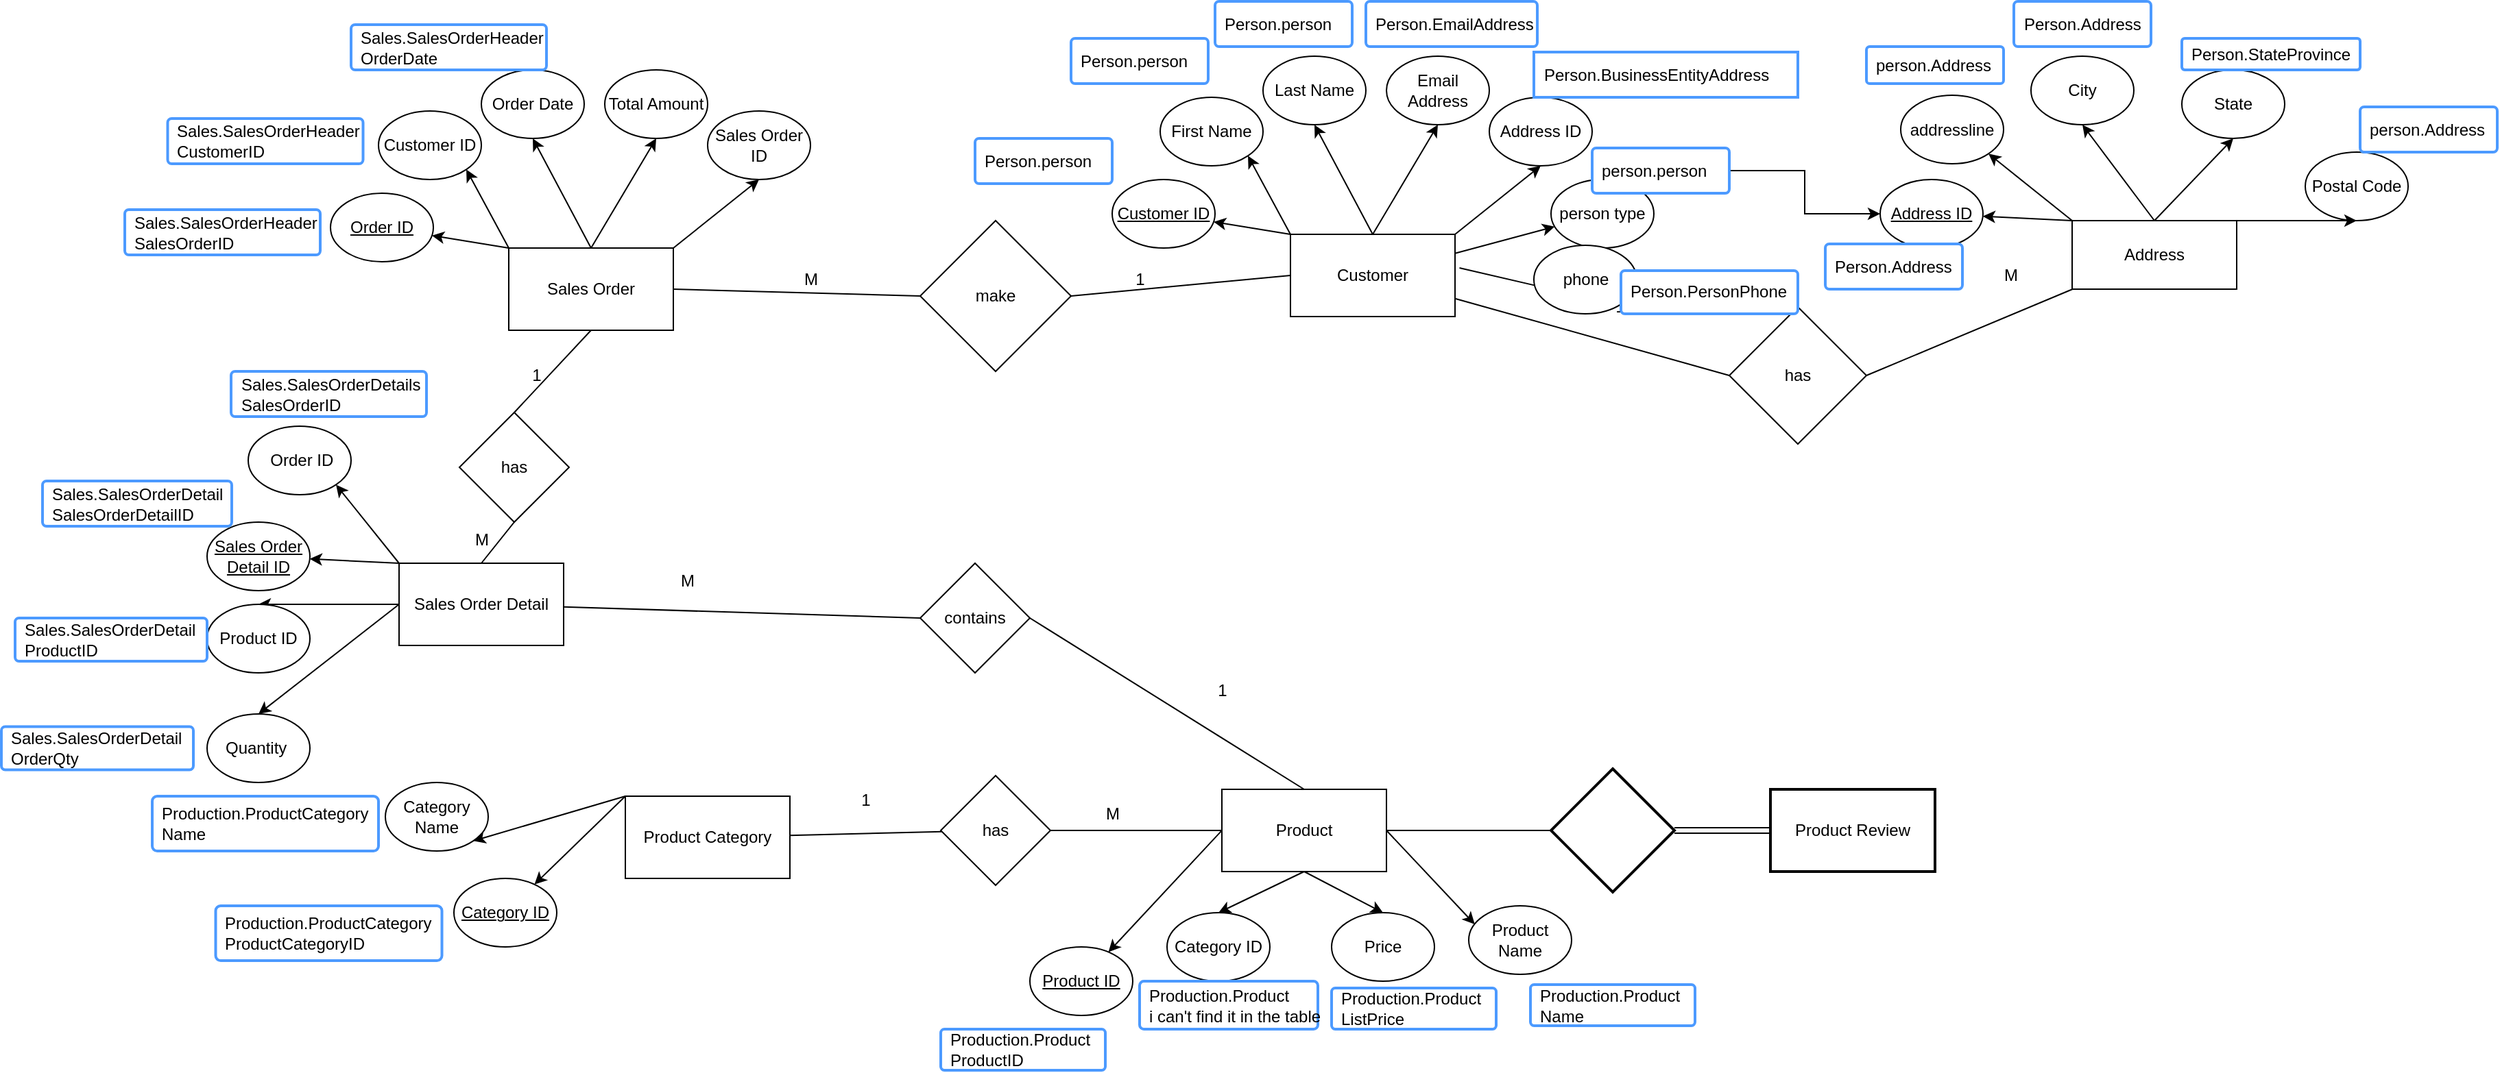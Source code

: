 <mxfile version="24.7.16">
  <diagram name="Page-1" id="MLEnwfUVhG2JAZSOJmCI">
    <mxGraphModel dx="1527" dy="348" grid="1" gridSize="10" guides="1" tooltips="1" connect="1" arrows="1" fold="1" page="1" pageScale="1" pageWidth="827" pageHeight="1169" math="0" shadow="0">
      <root>
        <mxCell id="0" />
        <mxCell id="1" parent="0" />
        <mxCell id="y_rSZQvv91NiWjtASgyF-7" value="" style="rounded=0;orthogonalLoop=1;jettySize=auto;html=1;exitX=0;exitY=0;exitDx=0;exitDy=0;" parent="1" source="y_rSZQvv91NiWjtASgyF-1" target="y_rSZQvv91NiWjtASgyF-5" edge="1">
          <mxGeometry relative="1" as="geometry" />
        </mxCell>
        <mxCell id="y_rSZQvv91NiWjtASgyF-9" value="" style="rounded=0;orthogonalLoop=1;jettySize=auto;html=1;entryX=0.5;entryY=1;entryDx=0;entryDy=0;exitX=0.5;exitY=0;exitDx=0;exitDy=0;" parent="1" source="y_rSZQvv91NiWjtASgyF-1" target="y_rSZQvv91NiWjtASgyF-3" edge="1">
          <mxGeometry relative="1" as="geometry" />
        </mxCell>
        <mxCell id="y_rSZQvv91NiWjtASgyF-1" value="Sales Order" style="rounded=0;whiteSpace=wrap;html=1;" parent="1" vertex="1">
          <mxGeometry x="340" y="190" width="120" height="60" as="geometry" />
        </mxCell>
        <mxCell id="y_rSZQvv91NiWjtASgyF-2" value="Customer ID" style="ellipse;whiteSpace=wrap;html=1;" parent="1" vertex="1">
          <mxGeometry x="245" y="90" width="75" height="50" as="geometry" />
        </mxCell>
        <mxCell id="y_rSZQvv91NiWjtASgyF-3" value="Order Date" style="ellipse;whiteSpace=wrap;html=1;" parent="1" vertex="1">
          <mxGeometry x="320" y="60" width="75" height="50" as="geometry" />
        </mxCell>
        <mxCell id="y_rSZQvv91NiWjtASgyF-4" value="Total Amount" style="ellipse;whiteSpace=wrap;html=1;" parent="1" vertex="1">
          <mxGeometry x="410" y="60" width="75" height="50" as="geometry" />
        </mxCell>
        <mxCell id="y_rSZQvv91NiWjtASgyF-5" value="&lt;u&gt;Order ID&lt;/u&gt;" style="ellipse;whiteSpace=wrap;html=1;" parent="1" vertex="1">
          <mxGeometry x="210" y="150" width="75" height="50" as="geometry" />
        </mxCell>
        <mxCell id="y_rSZQvv91NiWjtASgyF-6" value="Sales Order ID" style="ellipse;whiteSpace=wrap;html=1;" parent="1" vertex="1">
          <mxGeometry x="485" y="90" width="75" height="50" as="geometry" />
        </mxCell>
        <mxCell id="y_rSZQvv91NiWjtASgyF-8" value="" style="endArrow=classic;html=1;rounded=0;exitX=0;exitY=0;exitDx=0;exitDy=0;entryX=1;entryY=1;entryDx=0;entryDy=0;" parent="1" source="y_rSZQvv91NiWjtASgyF-1" target="y_rSZQvv91NiWjtASgyF-2" edge="1">
          <mxGeometry width="50" height="50" relative="1" as="geometry">
            <mxPoint x="490" y="240" as="sourcePoint" />
            <mxPoint x="540" y="190" as="targetPoint" />
          </mxGeometry>
        </mxCell>
        <mxCell id="y_rSZQvv91NiWjtASgyF-10" value="" style="endArrow=classic;html=1;rounded=0;exitX=0.5;exitY=0;exitDx=0;exitDy=0;entryX=0.5;entryY=1;entryDx=0;entryDy=0;" parent="1" source="y_rSZQvv91NiWjtASgyF-1" target="y_rSZQvv91NiWjtASgyF-4" edge="1">
          <mxGeometry width="50" height="50" relative="1" as="geometry">
            <mxPoint x="490" y="240" as="sourcePoint" />
            <mxPoint x="540" y="190" as="targetPoint" />
          </mxGeometry>
        </mxCell>
        <mxCell id="y_rSZQvv91NiWjtASgyF-11" value="" style="endArrow=classic;html=1;rounded=0;exitX=1;exitY=0;exitDx=0;exitDy=0;entryX=0.5;entryY=1;entryDx=0;entryDy=0;" parent="1" source="y_rSZQvv91NiWjtASgyF-1" target="y_rSZQvv91NiWjtASgyF-6" edge="1">
          <mxGeometry width="50" height="50" relative="1" as="geometry">
            <mxPoint x="490" y="240" as="sourcePoint" />
            <mxPoint x="540" y="190" as="targetPoint" />
          </mxGeometry>
        </mxCell>
        <mxCell id="y_rSZQvv91NiWjtASgyF-13" value="" style="rounded=0;orthogonalLoop=1;jettySize=auto;html=1;exitX=0;exitY=0;exitDx=0;exitDy=0;" parent="1" source="y_rSZQvv91NiWjtASgyF-15" target="y_rSZQvv91NiWjtASgyF-19" edge="1">
          <mxGeometry relative="1" as="geometry" />
        </mxCell>
        <mxCell id="y_rSZQvv91NiWjtASgyF-14" value="" style="rounded=0;orthogonalLoop=1;jettySize=auto;html=1;entryX=0.5;entryY=1;entryDx=0;entryDy=0;exitX=0.5;exitY=0;exitDx=0;exitDy=0;" parent="1" source="y_rSZQvv91NiWjtASgyF-15" target="y_rSZQvv91NiWjtASgyF-17" edge="1">
          <mxGeometry relative="1" as="geometry" />
        </mxCell>
        <mxCell id="y_rSZQvv91NiWjtASgyF-25" value="" style="rounded=0;orthogonalLoop=1;jettySize=auto;html=1;" parent="1" source="y_rSZQvv91NiWjtASgyF-15" target="y_rSZQvv91NiWjtASgyF-24" edge="1">
          <mxGeometry relative="1" as="geometry" />
        </mxCell>
        <mxCell id="y_rSZQvv91NiWjtASgyF-90" style="rounded=0;orthogonalLoop=1;jettySize=auto;html=1;entryX=0;entryY=0.5;entryDx=0;entryDy=0;endArrow=none;endFill=0;" parent="1" source="y_rSZQvv91NiWjtASgyF-15" target="y_rSZQvv91NiWjtASgyF-89" edge="1">
          <mxGeometry relative="1" as="geometry" />
        </mxCell>
        <mxCell id="y_rSZQvv91NiWjtASgyF-15" value="Customer" style="rounded=0;whiteSpace=wrap;html=1;" parent="1" vertex="1">
          <mxGeometry x="910" y="180" width="120" height="60" as="geometry" />
        </mxCell>
        <mxCell id="y_rSZQvv91NiWjtASgyF-16" value="First Name" style="ellipse;whiteSpace=wrap;html=1;" parent="1" vertex="1">
          <mxGeometry x="815" y="80" width="75" height="50" as="geometry" />
        </mxCell>
        <mxCell id="y_rSZQvv91NiWjtASgyF-17" value="Last Name" style="ellipse;whiteSpace=wrap;html=1;" parent="1" vertex="1">
          <mxGeometry x="890" y="50" width="75" height="50" as="geometry" />
        </mxCell>
        <mxCell id="y_rSZQvv91NiWjtASgyF-18" value="Email Address" style="ellipse;whiteSpace=wrap;html=1;" parent="1" vertex="1">
          <mxGeometry x="980" y="50" width="75" height="50" as="geometry" />
        </mxCell>
        <mxCell id="y_rSZQvv91NiWjtASgyF-19" value="&lt;u&gt;Customer ID&lt;/u&gt;" style="ellipse;whiteSpace=wrap;html=1;" parent="1" vertex="1">
          <mxGeometry x="780" y="140" width="75" height="50" as="geometry" />
        </mxCell>
        <mxCell id="y_rSZQvv91NiWjtASgyF-20" value="Address ID" style="ellipse;whiteSpace=wrap;html=1;" parent="1" vertex="1">
          <mxGeometry x="1055" y="80" width="75" height="50" as="geometry" />
        </mxCell>
        <mxCell id="y_rSZQvv91NiWjtASgyF-21" value="" style="endArrow=classic;html=1;rounded=0;exitX=0;exitY=0;exitDx=0;exitDy=0;entryX=1;entryY=1;entryDx=0;entryDy=0;" parent="1" source="y_rSZQvv91NiWjtASgyF-15" target="y_rSZQvv91NiWjtASgyF-16" edge="1">
          <mxGeometry width="50" height="50" relative="1" as="geometry">
            <mxPoint x="1060" y="230" as="sourcePoint" />
            <mxPoint x="1110" y="180" as="targetPoint" />
          </mxGeometry>
        </mxCell>
        <mxCell id="y_rSZQvv91NiWjtASgyF-22" value="" style="endArrow=classic;html=1;rounded=0;exitX=0.5;exitY=0;exitDx=0;exitDy=0;entryX=0.5;entryY=1;entryDx=0;entryDy=0;" parent="1" source="y_rSZQvv91NiWjtASgyF-15" target="y_rSZQvv91NiWjtASgyF-18" edge="1">
          <mxGeometry width="50" height="50" relative="1" as="geometry">
            <mxPoint x="1060" y="230" as="sourcePoint" />
            <mxPoint x="1110" y="180" as="targetPoint" />
          </mxGeometry>
        </mxCell>
        <mxCell id="y_rSZQvv91NiWjtASgyF-23" value="" style="endArrow=classic;html=1;rounded=0;exitX=1;exitY=0;exitDx=0;exitDy=0;entryX=0.5;entryY=1;entryDx=0;entryDy=0;" parent="1" source="y_rSZQvv91NiWjtASgyF-15" target="y_rSZQvv91NiWjtASgyF-20" edge="1">
          <mxGeometry width="50" height="50" relative="1" as="geometry">
            <mxPoint x="1060" y="230" as="sourcePoint" />
            <mxPoint x="1110" y="180" as="targetPoint" />
          </mxGeometry>
        </mxCell>
        <mxCell id="y_rSZQvv91NiWjtASgyF-24" value="person type" style="ellipse;whiteSpace=wrap;html=1;" parent="1" vertex="1">
          <mxGeometry x="1100" y="140" width="75" height="50" as="geometry" />
        </mxCell>
        <mxCell id="y_rSZQvv91NiWjtASgyF-26" value="" style="rounded=0;orthogonalLoop=1;jettySize=auto;html=1;exitX=0;exitY=0;exitDx=0;exitDy=0;" parent="1" source="y_rSZQvv91NiWjtASgyF-29" target="y_rSZQvv91NiWjtASgyF-33" edge="1">
          <mxGeometry relative="1" as="geometry" />
        </mxCell>
        <mxCell id="y_rSZQvv91NiWjtASgyF-27" value="" style="rounded=0;orthogonalLoop=1;jettySize=auto;html=1;entryX=0.5;entryY=1;entryDx=0;entryDy=0;exitX=0.5;exitY=0;exitDx=0;exitDy=0;" parent="1" source="y_rSZQvv91NiWjtASgyF-29" target="y_rSZQvv91NiWjtASgyF-31" edge="1">
          <mxGeometry relative="1" as="geometry" />
        </mxCell>
        <mxCell id="y_rSZQvv91NiWjtASgyF-91" style="rounded=0;orthogonalLoop=1;jettySize=auto;html=1;entryX=1;entryY=0.5;entryDx=0;entryDy=0;endArrow=none;endFill=0;" parent="1" source="y_rSZQvv91NiWjtASgyF-29" target="y_rSZQvv91NiWjtASgyF-89" edge="1">
          <mxGeometry relative="1" as="geometry" />
        </mxCell>
        <mxCell id="y_rSZQvv91NiWjtASgyF-29" value="Address" style="rounded=0;whiteSpace=wrap;html=1;" parent="1" vertex="1">
          <mxGeometry x="1480" y="170" width="120" height="50" as="geometry" />
        </mxCell>
        <mxCell id="y_rSZQvv91NiWjtASgyF-30" value="addressline" style="ellipse;whiteSpace=wrap;html=1;" parent="1" vertex="1">
          <mxGeometry x="1355" y="78.5" width="75" height="50" as="geometry" />
        </mxCell>
        <mxCell id="y_rSZQvv91NiWjtASgyF-31" value="City" style="ellipse;whiteSpace=wrap;html=1;" parent="1" vertex="1">
          <mxGeometry x="1450" y="50" width="75" height="50" as="geometry" />
        </mxCell>
        <mxCell id="y_rSZQvv91NiWjtASgyF-32" value="State" style="ellipse;whiteSpace=wrap;html=1;" parent="1" vertex="1">
          <mxGeometry x="1560" y="60" width="75" height="50" as="geometry" />
        </mxCell>
        <mxCell id="y_rSZQvv91NiWjtASgyF-33" value="&lt;u&gt;Address ID&lt;/u&gt;" style="ellipse;whiteSpace=wrap;html=1;" parent="1" vertex="1">
          <mxGeometry x="1340" y="140" width="75" height="50" as="geometry" />
        </mxCell>
        <mxCell id="y_rSZQvv91NiWjtASgyF-34" value="Postal Code" style="ellipse;whiteSpace=wrap;html=1;" parent="1" vertex="1">
          <mxGeometry x="1650" y="120" width="75" height="50" as="geometry" />
        </mxCell>
        <mxCell id="y_rSZQvv91NiWjtASgyF-35" value="" style="endArrow=classic;html=1;rounded=0;exitX=0;exitY=0;exitDx=0;exitDy=0;entryX=1;entryY=1;entryDx=0;entryDy=0;" parent="1" source="y_rSZQvv91NiWjtASgyF-29" target="y_rSZQvv91NiWjtASgyF-30" edge="1">
          <mxGeometry width="50" height="50" relative="1" as="geometry">
            <mxPoint x="1620" y="230" as="sourcePoint" />
            <mxPoint x="1670" y="180" as="targetPoint" />
          </mxGeometry>
        </mxCell>
        <mxCell id="y_rSZQvv91NiWjtASgyF-36" value="" style="endArrow=classic;html=1;rounded=0;exitX=0.5;exitY=0;exitDx=0;exitDy=0;entryX=0.5;entryY=1;entryDx=0;entryDy=0;" parent="1" source="y_rSZQvv91NiWjtASgyF-29" target="y_rSZQvv91NiWjtASgyF-32" edge="1">
          <mxGeometry width="50" height="50" relative="1" as="geometry">
            <mxPoint x="1620" y="230" as="sourcePoint" />
            <mxPoint x="1670" y="180" as="targetPoint" />
          </mxGeometry>
        </mxCell>
        <mxCell id="y_rSZQvv91NiWjtASgyF-37" value="" style="endArrow=classic;html=1;rounded=0;exitX=1;exitY=0;exitDx=0;exitDy=0;entryX=0.5;entryY=1;entryDx=0;entryDy=0;" parent="1" source="y_rSZQvv91NiWjtASgyF-29" target="y_rSZQvv91NiWjtASgyF-34" edge="1">
          <mxGeometry width="50" height="50" relative="1" as="geometry">
            <mxPoint x="1620" y="230" as="sourcePoint" />
            <mxPoint x="1670" y="180" as="targetPoint" />
          </mxGeometry>
        </mxCell>
        <mxCell id="y_rSZQvv91NiWjtASgyF-39" value="" style="rounded=0;orthogonalLoop=1;jettySize=auto;html=1;exitX=0;exitY=0;exitDx=0;exitDy=0;" parent="1" source="y_rSZQvv91NiWjtASgyF-42" target="y_rSZQvv91NiWjtASgyF-46" edge="1">
          <mxGeometry relative="1" as="geometry" />
        </mxCell>
        <mxCell id="y_rSZQvv91NiWjtASgyF-40" value="" style="rounded=0;orthogonalLoop=1;jettySize=auto;html=1;entryX=0.5;entryY=0;entryDx=0;entryDy=0;exitX=0;exitY=0.5;exitDx=0;exitDy=0;" parent="1" source="y_rSZQvv91NiWjtASgyF-42" target="y_rSZQvv91NiWjtASgyF-44" edge="1">
          <mxGeometry relative="1" as="geometry" />
        </mxCell>
        <mxCell id="y_rSZQvv91NiWjtASgyF-86" style="rounded=0;orthogonalLoop=1;jettySize=auto;html=1;entryX=0;entryY=0.5;entryDx=0;entryDy=0;endArrow=none;endFill=0;" parent="1" source="y_rSZQvv91NiWjtASgyF-42" target="y_rSZQvv91NiWjtASgyF-85" edge="1">
          <mxGeometry relative="1" as="geometry" />
        </mxCell>
        <mxCell id="y_rSZQvv91NiWjtASgyF-42" value="Sales Order Detail" style="rounded=0;whiteSpace=wrap;html=1;" parent="1" vertex="1">
          <mxGeometry x="260" y="420" width="120" height="60" as="geometry" />
        </mxCell>
        <mxCell id="y_rSZQvv91NiWjtASgyF-43" value="&amp;nbsp;Order ID" style="ellipse;whiteSpace=wrap;html=1;" parent="1" vertex="1">
          <mxGeometry x="150" y="320" width="75" height="50" as="geometry" />
        </mxCell>
        <mxCell id="y_rSZQvv91NiWjtASgyF-44" value="Product ID" style="ellipse;whiteSpace=wrap;html=1;" parent="1" vertex="1">
          <mxGeometry x="120" y="450" width="75" height="50" as="geometry" />
        </mxCell>
        <mxCell id="y_rSZQvv91NiWjtASgyF-45" value="Quantity&amp;nbsp;" style="ellipse;whiteSpace=wrap;html=1;" parent="1" vertex="1">
          <mxGeometry x="120" y="530" width="75" height="50" as="geometry" />
        </mxCell>
        <mxCell id="y_rSZQvv91NiWjtASgyF-46" value="&lt;u&gt;Sales Order Detail ID&lt;/u&gt;" style="ellipse;whiteSpace=wrap;html=1;" parent="1" vertex="1">
          <mxGeometry x="120" y="390" width="75" height="50" as="geometry" />
        </mxCell>
        <mxCell id="y_rSZQvv91NiWjtASgyF-48" value="" style="endArrow=classic;html=1;rounded=0;exitX=0;exitY=0;exitDx=0;exitDy=0;entryX=1;entryY=1;entryDx=0;entryDy=0;" parent="1" source="y_rSZQvv91NiWjtASgyF-42" target="y_rSZQvv91NiWjtASgyF-43" edge="1">
          <mxGeometry width="50" height="50" relative="1" as="geometry">
            <mxPoint x="400" y="480" as="sourcePoint" />
            <mxPoint x="450" y="430" as="targetPoint" />
          </mxGeometry>
        </mxCell>
        <mxCell id="y_rSZQvv91NiWjtASgyF-49" value="" style="endArrow=classic;html=1;rounded=0;exitX=0;exitY=0.5;exitDx=0;exitDy=0;entryX=0.5;entryY=0;entryDx=0;entryDy=0;" parent="1" source="y_rSZQvv91NiWjtASgyF-42" target="y_rSZQvv91NiWjtASgyF-45" edge="1">
          <mxGeometry width="50" height="50" relative="1" as="geometry">
            <mxPoint x="400" y="480" as="sourcePoint" />
            <mxPoint x="450" y="430" as="targetPoint" />
          </mxGeometry>
        </mxCell>
        <mxCell id="y_rSZQvv91NiWjtASgyF-52" value="" style="rounded=0;orthogonalLoop=1;jettySize=auto;html=1;exitX=0;exitY=0.5;exitDx=0;exitDy=0;" parent="1" source="y_rSZQvv91NiWjtASgyF-54" target="y_rSZQvv91NiWjtASgyF-58" edge="1">
          <mxGeometry relative="1" as="geometry" />
        </mxCell>
        <mxCell id="y_rSZQvv91NiWjtASgyF-53" value="" style="rounded=0;orthogonalLoop=1;jettySize=auto;html=1;entryX=0.5;entryY=0;entryDx=0;entryDy=0;exitX=0.5;exitY=1;exitDx=0;exitDy=0;" parent="1" source="y_rSZQvv91NiWjtASgyF-54" target="y_rSZQvv91NiWjtASgyF-56" edge="1">
          <mxGeometry relative="1" as="geometry" />
        </mxCell>
        <mxCell id="y_rSZQvv91NiWjtASgyF-83" style="rounded=0;orthogonalLoop=1;jettySize=auto;html=1;exitX=0;exitY=0.5;exitDx=0;exitDy=0;entryX=1;entryY=0.5;entryDx=0;entryDy=0;endArrow=none;endFill=0;" parent="1" source="y_rSZQvv91NiWjtASgyF-54" target="y_rSZQvv91NiWjtASgyF-82" edge="1">
          <mxGeometry relative="1" as="geometry" />
        </mxCell>
        <mxCell id="y_rSZQvv91NiWjtASgyF-94" style="rounded=0;orthogonalLoop=1;jettySize=auto;html=1;entryX=0;entryY=0.5;entryDx=0;entryDy=0;endArrow=none;endFill=0;" parent="1" source="y_rSZQvv91NiWjtASgyF-54" target="y_rSZQvv91NiWjtASgyF-93" edge="1">
          <mxGeometry relative="1" as="geometry" />
        </mxCell>
        <mxCell id="y_rSZQvv91NiWjtASgyF-54" value="Product" style="rounded=0;whiteSpace=wrap;html=1;" parent="1" vertex="1">
          <mxGeometry x="860" y="585" width="120" height="60" as="geometry" />
        </mxCell>
        <mxCell id="y_rSZQvv91NiWjtASgyF-55" value="Product Name" style="ellipse;whiteSpace=wrap;html=1;" parent="1" vertex="1">
          <mxGeometry x="1040" y="670" width="75" height="50" as="geometry" />
        </mxCell>
        <mxCell id="y_rSZQvv91NiWjtASgyF-56" value="Category ID" style="ellipse;whiteSpace=wrap;html=1;" parent="1" vertex="1">
          <mxGeometry x="820" y="675" width="75" height="50" as="geometry" />
        </mxCell>
        <mxCell id="y_rSZQvv91NiWjtASgyF-57" value="Price" style="ellipse;whiteSpace=wrap;html=1;" parent="1" vertex="1">
          <mxGeometry x="940" y="675" width="75" height="50" as="geometry" />
        </mxCell>
        <mxCell id="y_rSZQvv91NiWjtASgyF-58" value="&lt;u&gt;Product ID&lt;/u&gt;" style="ellipse;whiteSpace=wrap;html=1;" parent="1" vertex="1">
          <mxGeometry x="720" y="700" width="75" height="50" as="geometry" />
        </mxCell>
        <mxCell id="y_rSZQvv91NiWjtASgyF-60" value="" style="endArrow=classic;html=1;rounded=0;exitX=1;exitY=0.5;exitDx=0;exitDy=0;entryX=0.059;entryY=0.27;entryDx=0;entryDy=0;entryPerimeter=0;" parent="1" source="y_rSZQvv91NiWjtASgyF-54" target="y_rSZQvv91NiWjtASgyF-55" edge="1">
          <mxGeometry width="50" height="50" relative="1" as="geometry">
            <mxPoint x="1000" y="645" as="sourcePoint" />
            <mxPoint x="1050" y="595" as="targetPoint" />
          </mxGeometry>
        </mxCell>
        <mxCell id="y_rSZQvv91NiWjtASgyF-61" value="" style="endArrow=classic;html=1;rounded=0;exitX=0.5;exitY=1;exitDx=0;exitDy=0;entryX=0.5;entryY=0;entryDx=0;entryDy=0;" parent="1" source="y_rSZQvv91NiWjtASgyF-54" target="y_rSZQvv91NiWjtASgyF-57" edge="1">
          <mxGeometry width="50" height="50" relative="1" as="geometry">
            <mxPoint x="1000" y="645" as="sourcePoint" />
            <mxPoint x="1050" y="595" as="targetPoint" />
          </mxGeometry>
        </mxCell>
        <mxCell id="y_rSZQvv91NiWjtASgyF-63" value="" style="rounded=0;orthogonalLoop=1;jettySize=auto;html=1;exitX=0;exitY=0;exitDx=0;exitDy=0;" parent="1" source="y_rSZQvv91NiWjtASgyF-65" target="y_rSZQvv91NiWjtASgyF-69" edge="1">
          <mxGeometry relative="1" as="geometry" />
        </mxCell>
        <mxCell id="y_rSZQvv91NiWjtASgyF-87" style="rounded=0;orthogonalLoop=1;jettySize=auto;html=1;entryX=1;entryY=0.5;entryDx=0;entryDy=0;endArrow=none;endFill=0;exitX=0.5;exitY=0;exitDx=0;exitDy=0;" parent="1" source="y_rSZQvv91NiWjtASgyF-54" target="y_rSZQvv91NiWjtASgyF-85" edge="1">
          <mxGeometry relative="1" as="geometry" />
        </mxCell>
        <mxCell id="y_rSZQvv91NiWjtASgyF-65" value="Product Category" style="rounded=0;whiteSpace=wrap;html=1;" parent="1" vertex="1">
          <mxGeometry x="425" y="590" width="120" height="60" as="geometry" />
        </mxCell>
        <mxCell id="y_rSZQvv91NiWjtASgyF-66" value="Category Name" style="ellipse;whiteSpace=wrap;html=1;" parent="1" vertex="1">
          <mxGeometry x="250" y="580" width="75" height="50" as="geometry" />
        </mxCell>
        <mxCell id="y_rSZQvv91NiWjtASgyF-69" value="&lt;u&gt;Category ID&lt;/u&gt;" style="ellipse;whiteSpace=wrap;html=1;" parent="1" vertex="1">
          <mxGeometry x="300" y="650" width="75" height="50" as="geometry" />
        </mxCell>
        <mxCell id="y_rSZQvv91NiWjtASgyF-70" value="" style="endArrow=classic;html=1;rounded=0;exitX=0;exitY=0;exitDx=0;exitDy=0;entryX=1;entryY=1;entryDx=0;entryDy=0;" parent="1" source="y_rSZQvv91NiWjtASgyF-65" target="y_rSZQvv91NiWjtASgyF-66" edge="1">
          <mxGeometry width="50" height="50" relative="1" as="geometry">
            <mxPoint x="565" y="650" as="sourcePoint" />
            <mxPoint x="615" y="600" as="targetPoint" />
          </mxGeometry>
        </mxCell>
        <mxCell id="y_rSZQvv91NiWjtASgyF-72" value="make" style="rhombus;whiteSpace=wrap;html=1;" parent="1" vertex="1">
          <mxGeometry x="640" y="170" width="110" height="110" as="geometry" />
        </mxCell>
        <mxCell id="y_rSZQvv91NiWjtASgyF-75" value="" style="endArrow=none;html=1;rounded=0;entryX=0;entryY=0.5;entryDx=0;entryDy=0;exitX=1;exitY=0.5;exitDx=0;exitDy=0;" parent="1" source="y_rSZQvv91NiWjtASgyF-72" target="y_rSZQvv91NiWjtASgyF-15" edge="1">
          <mxGeometry width="50" height="50" relative="1" as="geometry">
            <mxPoint x="720" y="350" as="sourcePoint" />
            <mxPoint x="770" y="300" as="targetPoint" />
          </mxGeometry>
        </mxCell>
        <mxCell id="y_rSZQvv91NiWjtASgyF-76" value="" style="endArrow=none;html=1;rounded=0;exitX=1;exitY=0.5;exitDx=0;exitDy=0;entryX=0;entryY=0.5;entryDx=0;entryDy=0;" parent="1" source="y_rSZQvv91NiWjtASgyF-1" target="y_rSZQvv91NiWjtASgyF-72" edge="1">
          <mxGeometry width="50" height="50" relative="1" as="geometry">
            <mxPoint x="468" y="230" as="sourcePoint" />
            <mxPoint x="650" y="220" as="targetPoint" />
          </mxGeometry>
        </mxCell>
        <mxCell id="y_rSZQvv91NiWjtASgyF-77" value="has" style="rhombus;whiteSpace=wrap;html=1;" parent="1" vertex="1">
          <mxGeometry x="304" y="310" width="80" height="80" as="geometry" />
        </mxCell>
        <mxCell id="y_rSZQvv91NiWjtASgyF-79" value="" style="endArrow=none;html=1;rounded=0;exitX=0.5;exitY=0;exitDx=0;exitDy=0;entryX=0.5;entryY=1;entryDx=0;entryDy=0;" parent="1" source="y_rSZQvv91NiWjtASgyF-42" target="y_rSZQvv91NiWjtASgyF-77" edge="1">
          <mxGeometry width="50" height="50" relative="1" as="geometry">
            <mxPoint x="470" y="230" as="sourcePoint" />
            <mxPoint x="650" y="235" as="targetPoint" />
          </mxGeometry>
        </mxCell>
        <mxCell id="y_rSZQvv91NiWjtASgyF-80" value="" style="endArrow=none;html=1;rounded=0;exitX=0.5;exitY=0;exitDx=0;exitDy=0;entryX=0.5;entryY=1;entryDx=0;entryDy=0;" parent="1" source="y_rSZQvv91NiWjtASgyF-77" target="y_rSZQvv91NiWjtASgyF-1" edge="1">
          <mxGeometry width="50" height="50" relative="1" as="geometry">
            <mxPoint x="330" y="430" as="sourcePoint" />
            <mxPoint x="354" y="400" as="targetPoint" />
            <Array as="points" />
          </mxGeometry>
        </mxCell>
        <mxCell id="y_rSZQvv91NiWjtASgyF-84" value="" style="rounded=0;orthogonalLoop=1;jettySize=auto;html=1;endArrow=none;endFill=0;" parent="1" source="y_rSZQvv91NiWjtASgyF-82" target="y_rSZQvv91NiWjtASgyF-65" edge="1">
          <mxGeometry relative="1" as="geometry" />
        </mxCell>
        <mxCell id="y_rSZQvv91NiWjtASgyF-82" value="has" style="rhombus;whiteSpace=wrap;html=1;" parent="1" vertex="1">
          <mxGeometry x="655" y="575" width="80" height="80" as="geometry" />
        </mxCell>
        <mxCell id="y_rSZQvv91NiWjtASgyF-85" value="contains" style="rhombus;whiteSpace=wrap;html=1;" parent="1" vertex="1">
          <mxGeometry x="640" y="420" width="80" height="80" as="geometry" />
        </mxCell>
        <mxCell id="y_rSZQvv91NiWjtASgyF-89" value="has" style="rhombus;whiteSpace=wrap;html=1;" parent="1" vertex="1">
          <mxGeometry x="1230" y="233" width="100" height="100" as="geometry" />
        </mxCell>
        <mxCell id="y_rSZQvv91NiWjtASgyF-92" value="Product Review" style="rounded=0;whiteSpace=wrap;html=1;strokeWidth=2;" parent="1" vertex="1">
          <mxGeometry x="1260" y="585" width="120" height="60" as="geometry" />
        </mxCell>
        <mxCell id="y_rSZQvv91NiWjtASgyF-95" style="rounded=0;orthogonalLoop=1;jettySize=auto;html=1;entryX=0;entryY=0.5;entryDx=0;entryDy=0;endArrow=none;endFill=0;shape=link;" parent="1" source="y_rSZQvv91NiWjtASgyF-93" target="y_rSZQvv91NiWjtASgyF-92" edge="1">
          <mxGeometry relative="1" as="geometry" />
        </mxCell>
        <mxCell id="y_rSZQvv91NiWjtASgyF-93" value="" style="rhombus;whiteSpace=wrap;html=1;strokeWidth=2;" parent="1" vertex="1">
          <mxGeometry x="1100" y="570" width="90" height="90" as="geometry" />
        </mxCell>
        <mxCell id="Y4mAFyTMXCGVa77bBpdo-2" value="Person.Address" style="rounded=1;arcSize=9;align=left;spacingLeft=5;strokeColor=#4C9AFF;html=1;strokeWidth=2;fontSize=12" parent="1" vertex="1">
          <mxGeometry x="1300" y="187" width="100" height="33" as="geometry" />
        </mxCell>
        <mxCell id="Y4mAFyTMXCGVa77bBpdo-3" value="person.Address" style="rounded=1;arcSize=9;align=left;spacingLeft=5;strokeColor=#4C9AFF;html=1;strokeWidth=2;fontSize=12" parent="1" vertex="1">
          <mxGeometry x="1330" y="43" width="100" height="27" as="geometry" />
        </mxCell>
        <mxCell id="Y4mAFyTMXCGVa77bBpdo-4" value="Person.Address" style="rounded=1;arcSize=9;align=left;spacingLeft=5;strokeColor=#4C9AFF;html=1;strokeWidth=2;fontSize=12" parent="1" vertex="1">
          <mxGeometry x="1437.5" y="10" width="100" height="33" as="geometry" />
        </mxCell>
        <mxCell id="Y4mAFyTMXCGVa77bBpdo-5" value="Person.StateProvince" style="rounded=1;arcSize=9;align=left;spacingLeft=5;strokeColor=#4C9AFF;html=1;strokeWidth=2;fontSize=12" parent="1" vertex="1">
          <mxGeometry x="1560" y="37" width="130" height="23" as="geometry" />
        </mxCell>
        <mxCell id="Y4mAFyTMXCGVa77bBpdo-6" value="person.Address" style="rounded=1;arcSize=9;align=left;spacingLeft=5;strokeColor=#4C9AFF;html=1;strokeWidth=2;fontSize=12" parent="1" vertex="1">
          <mxGeometry x="1690" y="87" width="100" height="33" as="geometry" />
        </mxCell>
        <mxCell id="Y4mAFyTMXCGVa77bBpdo-8" value="Person.EmailAddress" style="rounded=1;arcSize=9;align=left;spacingLeft=5;strokeColor=#4C9AFF;html=1;strokeWidth=2;fontSize=12" parent="1" vertex="1">
          <mxGeometry x="965" y="10" width="125" height="33" as="geometry" />
        </mxCell>
        <mxCell id="Y4mAFyTMXCGVa77bBpdo-9" value="Person.person" style="rounded=1;arcSize=9;align=left;spacingLeft=5;strokeColor=#4C9AFF;html=1;strokeWidth=2;fontSize=12" parent="1" vertex="1">
          <mxGeometry x="855" y="10" width="100" height="33" as="geometry" />
        </mxCell>
        <mxCell id="Y4mAFyTMXCGVa77bBpdo-10" value="Person.person" style="rounded=1;arcSize=9;align=left;spacingLeft=5;strokeColor=#4C9AFF;html=1;strokeWidth=2;fontSize=12" parent="1" vertex="1">
          <mxGeometry x="750" y="37" width="100" height="33" as="geometry" />
        </mxCell>
        <mxCell id="Y4mAFyTMXCGVa77bBpdo-11" value="Person.person" style="rounded=1;arcSize=9;align=left;spacingLeft=5;strokeColor=#4C9AFF;html=1;strokeWidth=2;fontSize=12" parent="1" vertex="1">
          <mxGeometry x="680" y="110" width="100" height="33" as="geometry" />
        </mxCell>
        <mxCell id="E6lvhJFX-uN68b0SdcsN-1" value="" style="edgeStyle=orthogonalEdgeStyle;rounded=0;orthogonalLoop=1;jettySize=auto;html=1;" edge="1" parent="1" source="Y4mAFyTMXCGVa77bBpdo-12" target="y_rSZQvv91NiWjtASgyF-33">
          <mxGeometry relative="1" as="geometry" />
        </mxCell>
        <mxCell id="Y4mAFyTMXCGVa77bBpdo-12" value="person.person" style="rounded=1;arcSize=9;align=left;spacingLeft=5;strokeColor=#4C9AFF;html=1;strokeWidth=2;fontSize=12" parent="1" vertex="1">
          <mxGeometry x="1130" y="117" width="100" height="33" as="geometry" />
        </mxCell>
        <mxCell id="Y4mAFyTMXCGVa77bBpdo-13" value="Person.BusinessEntityAddress" style="rounded=1;arcSize=0;align=left;spacingLeft=5;strokeColor=#4C9AFF;html=1;strokeWidth=2;fontSize=12" parent="1" vertex="1">
          <mxGeometry x="1087.5" y="47" width="192.5" height="33" as="geometry" />
        </mxCell>
        <mxCell id="Y4mAFyTMXCGVa77bBpdo-14" value="1" style="text;html=1;align=center;verticalAlign=middle;resizable=0;points=[];autosize=1;strokeColor=none;fillColor=none;" parent="1" vertex="1">
          <mxGeometry x="1135" y="218" width="30" height="30" as="geometry" />
        </mxCell>
        <mxCell id="Y4mAFyTMXCGVa77bBpdo-15" value="M" style="text;html=1;align=center;verticalAlign=middle;resizable=0;points=[];autosize=1;strokeColor=none;fillColor=none;" parent="1" vertex="1">
          <mxGeometry x="1420" y="195" width="30" height="30" as="geometry" />
        </mxCell>
        <mxCell id="Y4mAFyTMXCGVa77bBpdo-16" value="M" style="text;html=1;align=center;verticalAlign=middle;resizable=0;points=[];autosize=1;strokeColor=none;fillColor=none;" parent="1" vertex="1">
          <mxGeometry x="545" y="198" width="30" height="30" as="geometry" />
        </mxCell>
        <mxCell id="Y4mAFyTMXCGVa77bBpdo-17" value="1" style="text;html=1;align=center;verticalAlign=middle;resizable=0;points=[];autosize=1;strokeColor=none;fillColor=none;" parent="1" vertex="1">
          <mxGeometry x="785" y="198" width="30" height="30" as="geometry" />
        </mxCell>
        <mxCell id="Y4mAFyTMXCGVa77bBpdo-18" value="1" style="text;html=1;align=center;verticalAlign=middle;resizable=0;points=[];autosize=1;strokeColor=none;fillColor=none;" parent="1" vertex="1">
          <mxGeometry x="845" y="498" width="30" height="30" as="geometry" />
        </mxCell>
        <mxCell id="Y4mAFyTMXCGVa77bBpdo-19" value="M" style="text;html=1;align=center;verticalAlign=middle;resizable=0;points=[];autosize=1;strokeColor=none;fillColor=none;" parent="1" vertex="1">
          <mxGeometry x="455" y="418" width="30" height="30" as="geometry" />
        </mxCell>
        <mxCell id="Y4mAFyTMXCGVa77bBpdo-20" value="1" style="text;html=1;align=center;verticalAlign=middle;resizable=0;points=[];autosize=1;strokeColor=none;fillColor=none;" parent="1" vertex="1">
          <mxGeometry x="585" y="578" width="30" height="30" as="geometry" />
        </mxCell>
        <mxCell id="Y4mAFyTMXCGVa77bBpdo-21" value="M" style="text;html=1;align=center;verticalAlign=middle;resizable=0;points=[];autosize=1;strokeColor=none;fillColor=none;" parent="1" vertex="1">
          <mxGeometry x="765" y="588" width="30" height="30" as="geometry" />
        </mxCell>
        <mxCell id="Y4mAFyTMXCGVa77bBpdo-22" value="1" style="text;html=1;align=center;verticalAlign=middle;resizable=0;points=[];autosize=1;strokeColor=none;fillColor=none;" parent="1" vertex="1">
          <mxGeometry x="345" y="268" width="30" height="30" as="geometry" />
        </mxCell>
        <mxCell id="Y4mAFyTMXCGVa77bBpdo-23" value="M" style="text;html=1;align=center;verticalAlign=middle;resizable=0;points=[];autosize=1;strokeColor=none;fillColor=none;" parent="1" vertex="1">
          <mxGeometry x="305" y="388" width="30" height="30" as="geometry" />
        </mxCell>
        <mxCell id="Y4mAFyTMXCGVa77bBpdo-25" value="" style="rounded=0;orthogonalLoop=1;jettySize=auto;html=1;exitX=1.027;exitY=0.409;exitDx=0;exitDy=0;exitPerimeter=0;" parent="1" source="y_rSZQvv91NiWjtASgyF-15" edge="1">
          <mxGeometry relative="1" as="geometry">
            <mxPoint x="1040" y="204" as="sourcePoint" />
            <mxPoint x="1100" y="220" as="targetPoint" />
          </mxGeometry>
        </mxCell>
        <mxCell id="Y4mAFyTMXCGVa77bBpdo-26" value="phone" style="ellipse;whiteSpace=wrap;html=1;" parent="1" vertex="1">
          <mxGeometry x="1087.5" y="188" width="75" height="50" as="geometry" />
        </mxCell>
        <mxCell id="Y4mAFyTMXCGVa77bBpdo-28" value="Person.PersonPhone" style="rounded=1;arcSize=9;align=left;spacingLeft=5;strokeColor=#4C9AFF;html=1;strokeWidth=2;fontSize=12" parent="1" vertex="1">
          <mxGeometry x="1151" y="206.5" width="129" height="31.5" as="geometry" />
        </mxCell>
        <mxCell id="qFL4qdfaSqPQSdf_W4Qg-3" value="Sales.SalesOrderDetails&lt;div&gt;SalesOrderID&lt;/div&gt;" style="rounded=1;arcSize=9;align=left;spacingLeft=5;strokeColor=#4C9AFF;html=1;strokeWidth=2;fontSize=12" parent="1" vertex="1">
          <mxGeometry x="137.5" y="280" width="142.5" height="33" as="geometry" />
        </mxCell>
        <mxCell id="qFL4qdfaSqPQSdf_W4Qg-4" value="Sales.SalesOrderDetail&lt;div&gt;SalesOrderDetailID&lt;br&gt;&lt;/div&gt;" style="rounded=1;arcSize=9;align=left;spacingLeft=5;strokeColor=#4C9AFF;html=1;strokeWidth=2;fontSize=12" parent="1" vertex="1">
          <mxGeometry y="360" width="138" height="33" as="geometry" />
        </mxCell>
        <mxCell id="qFL4qdfaSqPQSdf_W4Qg-6" value="Sales.SalesOrderDetail&lt;div&gt;ProductID&lt;br&gt;&lt;/div&gt;" style="rounded=1;arcSize=9;align=left;spacingLeft=5;strokeColor=#4C9AFF;html=1;strokeWidth=2;fontSize=12" parent="1" vertex="1">
          <mxGeometry x="-20" y="460" width="140" height="31.5" as="geometry" />
        </mxCell>
        <mxCell id="qFL4qdfaSqPQSdf_W4Qg-7" value="Sales.SalesOrderDetail&lt;div&gt;OrderQty&lt;/div&gt;" style="rounded=1;arcSize=9;align=left;spacingLeft=5;strokeColor=#4C9AFF;html=1;strokeWidth=2;fontSize=12" parent="1" vertex="1">
          <mxGeometry x="-30" y="539.25" width="140" height="31.5" as="geometry" />
        </mxCell>
        <mxCell id="qFL4qdfaSqPQSdf_W4Qg-8" value="Production.ProductCategory&lt;div&gt;Name&lt;/div&gt;" style="rounded=1;arcSize=9;align=left;spacingLeft=5;strokeColor=#4C9AFF;html=1;strokeWidth=2;fontSize=12" parent="1" vertex="1">
          <mxGeometry x="80" y="590" width="165" height="40" as="geometry" />
        </mxCell>
        <mxCell id="qFL4qdfaSqPQSdf_W4Qg-9" value="Production.ProductCategory&lt;div&gt;ProductCategoryID&lt;/div&gt;" style="rounded=1;arcSize=9;align=left;spacingLeft=5;strokeColor=#4C9AFF;html=1;strokeWidth=2;fontSize=12" parent="1" vertex="1">
          <mxGeometry x="126.25" y="670" width="165" height="40" as="geometry" />
        </mxCell>
        <mxCell id="qFL4qdfaSqPQSdf_W4Qg-10" value="Production.Product&lt;div&gt;ProductID&lt;/div&gt;" style="rounded=1;arcSize=9;align=left;spacingLeft=5;strokeColor=#4C9AFF;html=1;strokeWidth=2;fontSize=12" parent="1" vertex="1">
          <mxGeometry x="655" y="760" width="120" height="30" as="geometry" />
        </mxCell>
        <mxCell id="qFL4qdfaSqPQSdf_W4Qg-11" value="Production.Product&lt;div&gt;i can&#39;t find it in the table&lt;/div&gt;" style="rounded=1;arcSize=9;align=left;spacingLeft=5;strokeColor=#4C9AFF;html=1;strokeWidth=2;fontSize=12" parent="1" vertex="1">
          <mxGeometry x="800" y="725" width="130" height="35" as="geometry" />
        </mxCell>
        <mxCell id="qFL4qdfaSqPQSdf_W4Qg-12" value="Production.Product&lt;div&gt;ListPrice&lt;/div&gt;" style="rounded=1;arcSize=9;align=left;spacingLeft=5;strokeColor=#4C9AFF;html=1;strokeWidth=2;fontSize=12" parent="1" vertex="1">
          <mxGeometry x="940" y="730" width="120" height="30" as="geometry" />
        </mxCell>
        <mxCell id="qFL4qdfaSqPQSdf_W4Qg-13" value="Production.Product&lt;div&gt;Name&lt;/div&gt;" style="rounded=1;arcSize=9;align=left;spacingLeft=5;strokeColor=#4C9AFF;html=1;strokeWidth=2;fontSize=12" parent="1" vertex="1">
          <mxGeometry x="1085" y="727.5" width="120" height="30" as="geometry" />
        </mxCell>
        <mxCell id="qFL4qdfaSqPQSdf_W4Qg-14" value="Sales.SalesOrderHeader&lt;div&gt;SalesOrderID&lt;/div&gt;" style="rounded=1;arcSize=9;align=left;spacingLeft=5;strokeColor=#4C9AFF;html=1;strokeWidth=2;fontSize=12" parent="1" vertex="1">
          <mxGeometry x="60" y="162" width="142.5" height="33" as="geometry" />
        </mxCell>
        <mxCell id="qFL4qdfaSqPQSdf_W4Qg-15" value="Sales.SalesOrderHeader&lt;div&gt;CustomerID&lt;/div&gt;" style="rounded=1;arcSize=9;align=left;spacingLeft=5;strokeColor=#4C9AFF;html=1;strokeWidth=2;fontSize=12" parent="1" vertex="1">
          <mxGeometry x="91.25" y="95.5" width="142.5" height="33" as="geometry" />
        </mxCell>
        <mxCell id="qFL4qdfaSqPQSdf_W4Qg-16" value="Sales.SalesOrderHeader&lt;div&gt;OrderDate&lt;/div&gt;" style="rounded=1;arcSize=9;align=left;spacingLeft=5;strokeColor=#4C9AFF;html=1;strokeWidth=2;fontSize=12" parent="1" vertex="1">
          <mxGeometry x="225" y="27" width="142.5" height="33" as="geometry" />
        </mxCell>
      </root>
    </mxGraphModel>
  </diagram>
</mxfile>
